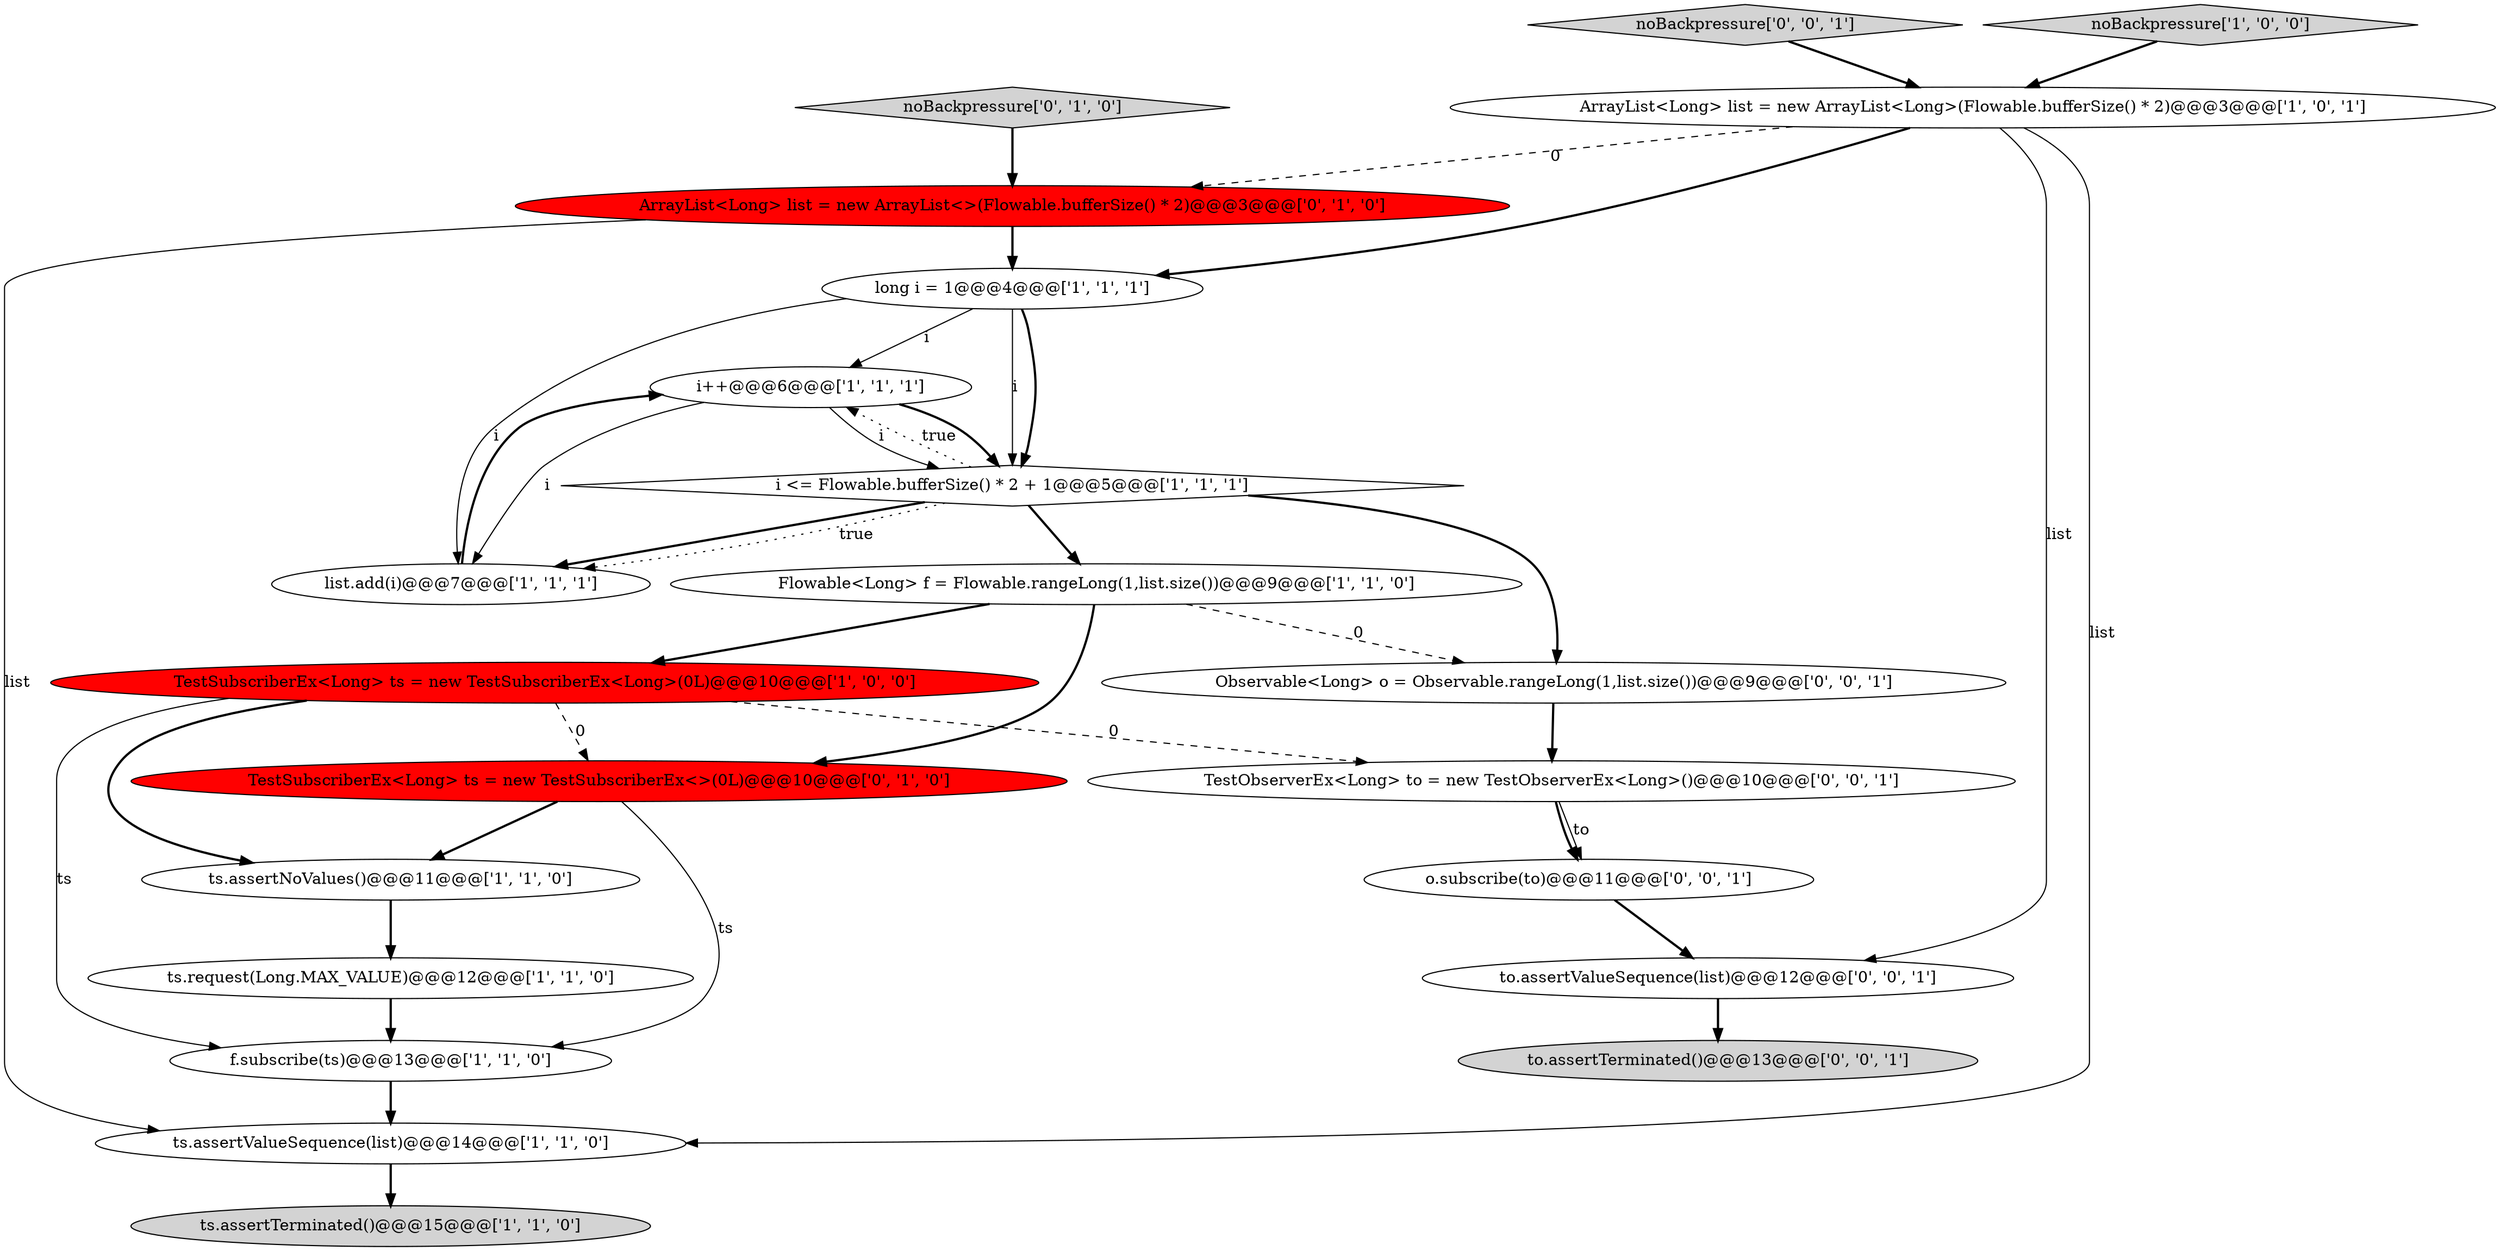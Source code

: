 digraph {
21 [style = filled, label = "o.subscribe(to)@@@11@@@['0', '0', '1']", fillcolor = white, shape = ellipse image = "AAA0AAABBB3BBB"];
15 [style = filled, label = "TestSubscriberEx<Long> ts = new TestSubscriberEx<>(0L)@@@10@@@['0', '1', '0']", fillcolor = red, shape = ellipse image = "AAA1AAABBB2BBB"];
8 [style = filled, label = "i++@@@6@@@['1', '1', '1']", fillcolor = white, shape = ellipse image = "AAA0AAABBB1BBB"];
13 [style = filled, label = "noBackpressure['0', '1', '0']", fillcolor = lightgray, shape = diamond image = "AAA0AAABBB2BBB"];
7 [style = filled, label = "ts.request(Long.MAX_VALUE)@@@12@@@['1', '1', '0']", fillcolor = white, shape = ellipse image = "AAA0AAABBB1BBB"];
19 [style = filled, label = "noBackpressure['0', '0', '1']", fillcolor = lightgray, shape = diamond image = "AAA0AAABBB3BBB"];
1 [style = filled, label = "ArrayList<Long> list = new ArrayList<Long>(Flowable.bufferSize() * 2)@@@3@@@['1', '0', '1']", fillcolor = white, shape = ellipse image = "AAA0AAABBB1BBB"];
11 [style = filled, label = "Flowable<Long> f = Flowable.rangeLong(1,list.size())@@@9@@@['1', '1', '0']", fillcolor = white, shape = ellipse image = "AAA0AAABBB1BBB"];
14 [style = filled, label = "ArrayList<Long> list = new ArrayList<>(Flowable.bufferSize() * 2)@@@3@@@['0', '1', '0']", fillcolor = red, shape = ellipse image = "AAA1AAABBB2BBB"];
3 [style = filled, label = "long i = 1@@@4@@@['1', '1', '1']", fillcolor = white, shape = ellipse image = "AAA0AAABBB1BBB"];
9 [style = filled, label = "ts.assertNoValues()@@@11@@@['1', '1', '0']", fillcolor = white, shape = ellipse image = "AAA0AAABBB1BBB"];
0 [style = filled, label = "TestSubscriberEx<Long> ts = new TestSubscriberEx<Long>(0L)@@@10@@@['1', '0', '0']", fillcolor = red, shape = ellipse image = "AAA1AAABBB1BBB"];
18 [style = filled, label = "to.assertValueSequence(list)@@@12@@@['0', '0', '1']", fillcolor = white, shape = ellipse image = "AAA0AAABBB3BBB"];
2 [style = filled, label = "i <= Flowable.bufferSize() * 2 + 1@@@5@@@['1', '1', '1']", fillcolor = white, shape = diamond image = "AAA0AAABBB1BBB"];
10 [style = filled, label = "noBackpressure['1', '0', '0']", fillcolor = lightgray, shape = diamond image = "AAA0AAABBB1BBB"];
6 [style = filled, label = "ts.assertValueSequence(list)@@@14@@@['1', '1', '0']", fillcolor = white, shape = ellipse image = "AAA0AAABBB1BBB"];
17 [style = filled, label = "to.assertTerminated()@@@13@@@['0', '0', '1']", fillcolor = lightgray, shape = ellipse image = "AAA0AAABBB3BBB"];
16 [style = filled, label = "Observable<Long> o = Observable.rangeLong(1,list.size())@@@9@@@['0', '0', '1']", fillcolor = white, shape = ellipse image = "AAA0AAABBB3BBB"];
12 [style = filled, label = "list.add(i)@@@7@@@['1', '1', '1']", fillcolor = white, shape = ellipse image = "AAA0AAABBB1BBB"];
4 [style = filled, label = "ts.assertTerminated()@@@15@@@['1', '1', '0']", fillcolor = lightgray, shape = ellipse image = "AAA0AAABBB1BBB"];
20 [style = filled, label = "TestObserverEx<Long> to = new TestObserverEx<Long>()@@@10@@@['0', '0', '1']", fillcolor = white, shape = ellipse image = "AAA0AAABBB3BBB"];
5 [style = filled, label = "f.subscribe(ts)@@@13@@@['1', '1', '0']", fillcolor = white, shape = ellipse image = "AAA0AAABBB1BBB"];
14->3 [style = bold, label=""];
3->2 [style = solid, label="i"];
0->9 [style = bold, label=""];
1->6 [style = solid, label="list"];
2->8 [style = dotted, label="true"];
1->14 [style = dashed, label="0"];
11->16 [style = dashed, label="0"];
3->8 [style = solid, label="i"];
0->5 [style = solid, label="ts"];
1->3 [style = bold, label=""];
18->17 [style = bold, label=""];
0->15 [style = dashed, label="0"];
9->7 [style = bold, label=""];
0->20 [style = dashed, label="0"];
21->18 [style = bold, label=""];
11->15 [style = bold, label=""];
2->12 [style = bold, label=""];
20->21 [style = bold, label=""];
6->4 [style = bold, label=""];
19->1 [style = bold, label=""];
3->12 [style = solid, label="i"];
7->5 [style = bold, label=""];
11->0 [style = bold, label=""];
15->5 [style = solid, label="ts"];
1->18 [style = solid, label="list"];
5->6 [style = bold, label=""];
3->2 [style = bold, label=""];
8->2 [style = bold, label=""];
15->9 [style = bold, label=""];
12->8 [style = bold, label=""];
14->6 [style = solid, label="list"];
2->12 [style = dotted, label="true"];
20->21 [style = solid, label="to"];
10->1 [style = bold, label=""];
16->20 [style = bold, label=""];
8->12 [style = solid, label="i"];
13->14 [style = bold, label=""];
2->11 [style = bold, label=""];
8->2 [style = solid, label="i"];
2->16 [style = bold, label=""];
}
